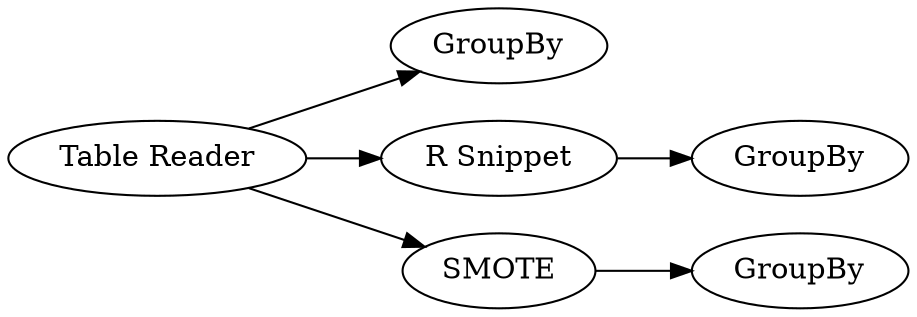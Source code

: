 digraph {
	1 -> 4
	484 -> 487
	1 -> 485
	485 -> 486
	1 -> 484
	487 [label=GroupBy]
	1 [label="Table Reader"]
	4 [label=GroupBy]
	484 [label="R Snippet"]
	486 [label=GroupBy]
	485 [label=SMOTE]
	rankdir=LR
}
